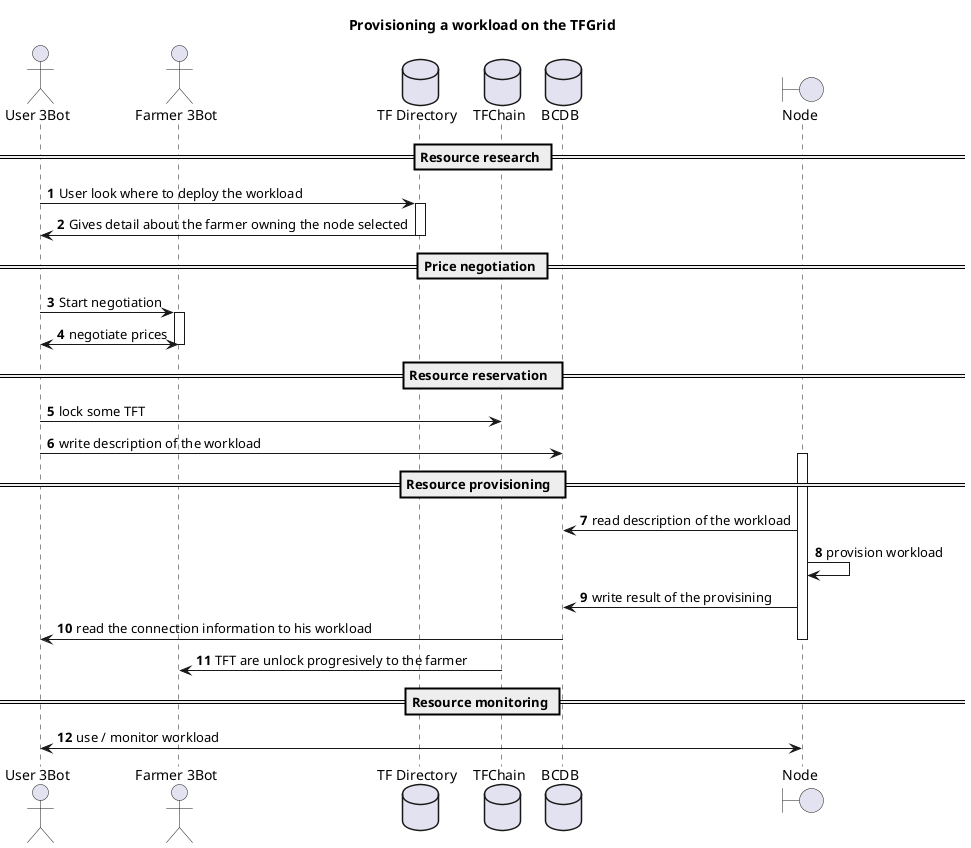 @startuml
title Provisioning a workload on the TFGrid

autonumber
actor "User 3Bot" as user
actor "Farmer 3Bot" as farmer
database "TF Directory" as directory
database TFChain as tfchain
database BCDB as bcdb
boundary Node as node

== Resource research ==
user -> directory: User look where to deploy the workload
activate directory
user <- directory: Gives detail about the farmer owning the node selected
deactivate directory
== Price negotiation ==
user -> farmer: Start negotiation
activate farmer
farmer <-> user: negotiate prices
deactivate farmer
== Resource reservation  ==
user -> tfchain: lock some TFT
user -> bcdb: write description of the workload
activate node
== Resource provisioning  ==
node -> bcdb: read description of the workload
node -> node: provision workload
node -> bcdb: write result of the provisining
user <- bcdb: read the connection information to his workload
deactivate node
tfchain -> farmer: TFT are unlock progresively to the farmer
== Resource monitoring ==
user <-> node: use / monitor workload
@enduml